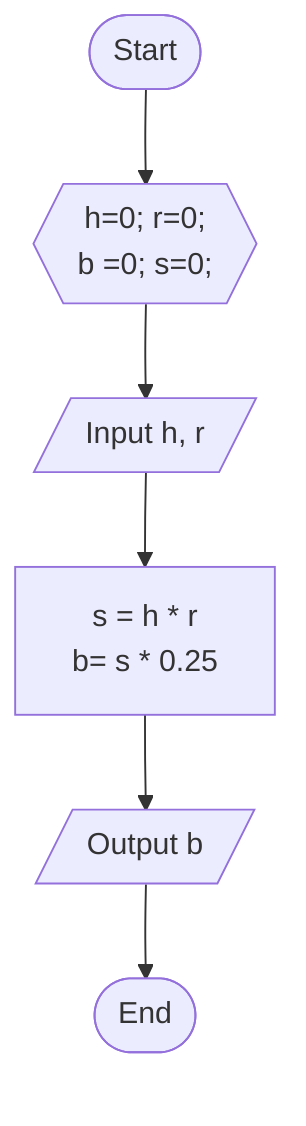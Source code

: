 flowchart TD
    A(["Start"])
    B{{"h=0; r=0;<br>b =0; s=0;"}}
    C[/"Input h, r"/]
    D["s = h * r<br>b= s * 0.25"]
    E[/"Output b"/]
    F(["End"])

        A --> B
        B --> C
        C --> D
        D --> E
        E --> F